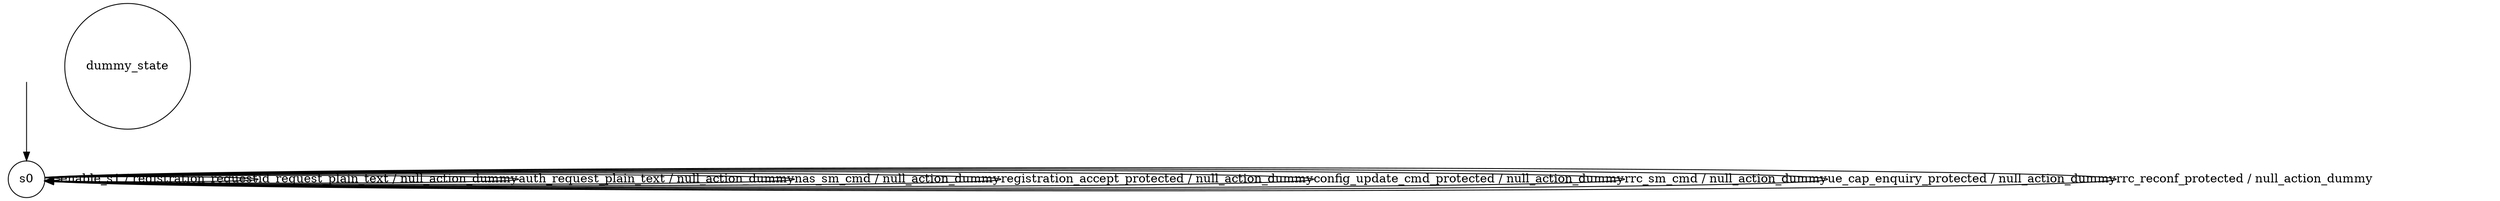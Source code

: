 digraph g {
__start0 [label="" shape="none"];

	s0 [shape="circle" label="s0"];
	dummy_state [shape="circle" label="dummy_state"];
	s0 -> s0 [label="enable_s1 / registration_request"];
	s0 -> s0 [label="id_request_plain_text / null_action_dummy"];
	s0 -> s0 [label="auth_request_plain_text / null_action_dummy"];
	s0 -> s0 [label="nas_sm_cmd / null_action_dummy"];
	s0 -> s0 [label="registration_accept_protected / null_action_dummy"];
	s0 -> s0 [label="config_update_cmd_protected / null_action_dummy"];
	s0 -> s0 [label="rrc_sm_cmd / null_action_dummy"];
	s0 -> s0 [label="ue_cap_enquiry_protected / null_action_dummy"];
	s0 -> s0 [label="rrc_reconf_protected / null_action_dummy"];


__start0 -> s0;
}
